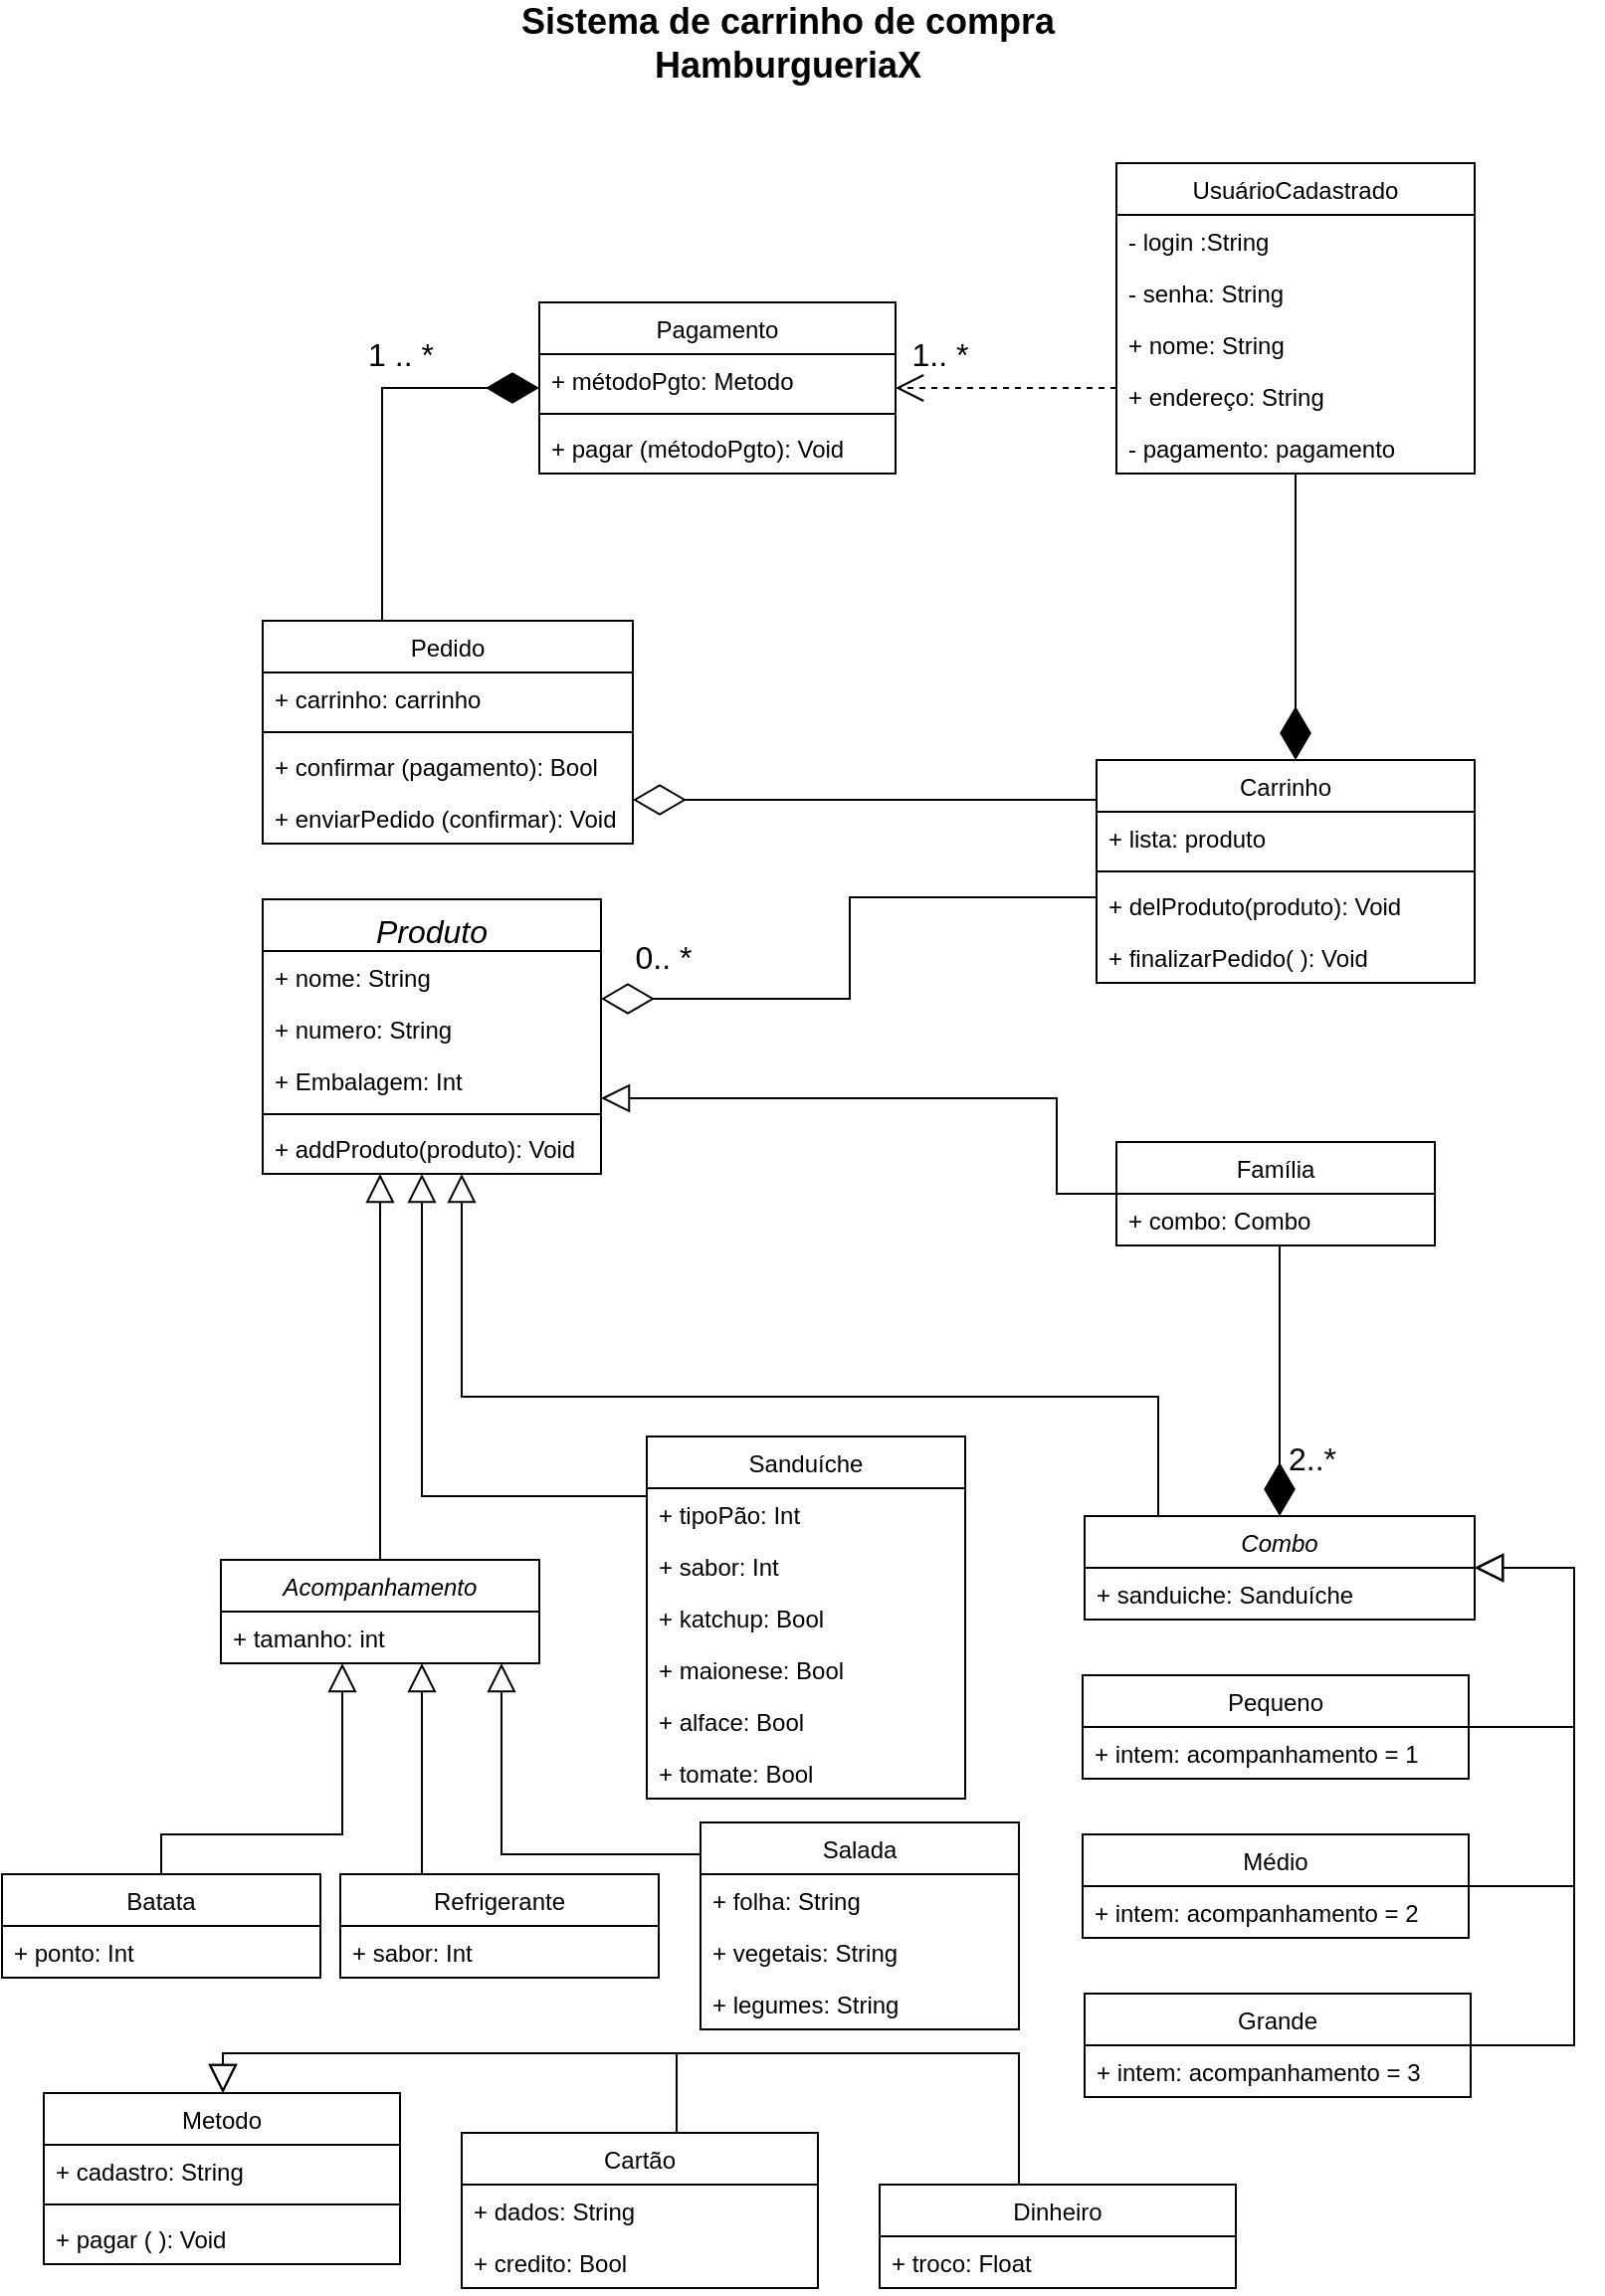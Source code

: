 <mxfile version="13.6.5" type="device"><diagram id="nLhhULatHhAzJmC1mxgQ" name="Page-1"><mxGraphModel dx="868" dy="460" grid="1" gridSize="10" guides="1" tooltips="1" connect="1" arrows="1" fold="1" page="1" pageScale="1" pageWidth="827" pageHeight="1169" math="0" shadow="0"><root><mxCell id="0"/><mxCell id="1" parent="0"/><mxCell id="ExjHoFXaQhUmzS-yTTDM-1" value="&lt;font style=&quot;font-size: 18px&quot;&gt;&lt;b&gt;Sistema de carrinho de compra&lt;br&gt;HamburgueriaX&lt;br&gt;&lt;/b&gt;&lt;/font&gt;" style="text;html=1;strokeColor=none;fillColor=none;align=center;verticalAlign=middle;whiteSpace=wrap;rounded=0;" parent="1" vertex="1"><mxGeometry x="189" y="10" width="450" height="40" as="geometry"/></mxCell><mxCell id="ExjHoFXaQhUmzS-yTTDM-37" value="" style="endArrow=block;endFill=0;endSize=12;html=1;rounded=0;startSize=12;targetPerimeterSpacing=0;jumpStyle=none;jumpSize=11;edgeStyle=orthogonalEdgeStyle;" parent="1" source="ExjHoFXaQhUmzS-yTTDM-22" target="ExjHoFXaQhUmzS-yTTDM-18" edge="1"><mxGeometry width="160" relative="1" as="geometry"><mxPoint x="33" y="1326" as="sourcePoint"/><mxPoint x="193" y="1326" as="targetPoint"/><Array as="points"><mxPoint x="270" y="940"/></Array></mxGeometry></mxCell><mxCell id="ExjHoFXaQhUmzS-yTTDM-38" value="" style="endArrow=block;endFill=0;endSize=12;html=1;rounded=0;startSize=12;targetPerimeterSpacing=0;jumpStyle=none;jumpSize=11;edgeStyle=orthogonalEdgeStyle;" parent="1" source="ExjHoFXaQhUmzS-yTTDM-26" target="ExjHoFXaQhUmzS-yTTDM-18" edge="1"><mxGeometry width="160" relative="1" as="geometry"><mxPoint x="67" y="1296" as="sourcePoint"/><mxPoint x="183" y="1222" as="targetPoint"/><Array as="points"><mxPoint x="99" y="930"/><mxPoint x="190" y="930"/></Array></mxGeometry></mxCell><mxCell id="ExjHoFXaQhUmzS-yTTDM-40" value="" style="endArrow=block;endFill=0;endSize=12;html=1;rounded=0;startSize=12;targetPerimeterSpacing=0;jumpStyle=none;jumpSize=11;edgeStyle=orthogonalEdgeStyle;" parent="1" source="ExjHoFXaQhUmzS-yTTDM-30" target="ExjHoFXaQhUmzS-yTTDM-18" edge="1"><mxGeometry width="160" relative="1" as="geometry"><mxPoint x="13" y="1250" as="sourcePoint"/><mxPoint x="173" y="1176" as="targetPoint"/><Array as="points"><mxPoint x="230" y="900"/><mxPoint x="230" y="900"/></Array></mxGeometry></mxCell><mxCell id="ExjHoFXaQhUmzS-yTTDM-59" value="" style="endArrow=block;endFill=0;endSize=12;html=1;rounded=0;startSize=12;targetPerimeterSpacing=0;jumpStyle=none;jumpSize=11;edgeStyle=orthogonalEdgeStyle;" parent="1" source="ExjHoFXaQhUmzS-yTTDM-42" target="ExjHoFXaQhUmzS-yTTDM-10" edge="1"><mxGeometry width="160" relative="1" as="geometry"><mxPoint x="633" y="875" as="sourcePoint"/><mxPoint x="713" y="812" as="targetPoint"/><Array as="points"><mxPoint x="809" y="876"/><mxPoint x="809" y="796"/></Array></mxGeometry></mxCell><mxCell id="ExjHoFXaQhUmzS-yTTDM-60" value="" style="endArrow=block;endFill=0;endSize=12;html=1;rounded=0;startSize=12;targetPerimeterSpacing=0;jumpStyle=none;jumpSize=11;edgeStyle=orthogonalEdgeStyle;" parent="1" source="ExjHoFXaQhUmzS-yTTDM-46" target="ExjHoFXaQhUmzS-yTTDM-10" edge="1"><mxGeometry width="160" relative="1" as="geometry"><mxPoint x="733" y="955" as="sourcePoint"/><mxPoint x="733" y="673" as="targetPoint"/><Array as="points"><mxPoint x="809" y="956"/><mxPoint x="809" y="796"/></Array></mxGeometry></mxCell><mxCell id="ExjHoFXaQhUmzS-yTTDM-61" value="" style="endArrow=block;endFill=0;endSize=12;html=1;rounded=0;startSize=12;targetPerimeterSpacing=0;jumpStyle=none;jumpSize=11;edgeStyle=orthogonalEdgeStyle;" parent="1" source="ExjHoFXaQhUmzS-yTTDM-50" target="ExjHoFXaQhUmzS-yTTDM-10" edge="1"><mxGeometry width="160" relative="1" as="geometry"><mxPoint x="733" y="1053" as="sourcePoint"/><mxPoint x="733" y="683" as="targetPoint"/><Array as="points"><mxPoint x="809" y="1036"/><mxPoint x="809" y="796"/></Array></mxGeometry></mxCell><mxCell id="ExjHoFXaQhUmzS-yTTDM-74" value="" style="endArrow=block;endFill=0;endSize=12;html=1;rounded=0;edgeStyle=orthogonalEdgeStyle;" parent="1" source="ExjHoFXaQhUmzS-yTTDM-18" target="ExjHoFXaQhUmzS-yTTDM-138" edge="1"><mxGeometry width="160" relative="1" as="geometry"><mxPoint x="182.5" y="974" as="sourcePoint"/><mxPoint x="200" y="585" as="targetPoint"/><Array as="points"><mxPoint x="209" y="650"/><mxPoint x="209" y="650"/></Array></mxGeometry></mxCell><mxCell id="ExjHoFXaQhUmzS-yTTDM-75" value="" style="endArrow=block;endFill=0;endSize=12;html=1;rounded=0;edgeStyle=orthogonalEdgeStyle;" parent="1" source="ExjHoFXaQhUmzS-yTTDM-14" target="ExjHoFXaQhUmzS-yTTDM-138" edge="1"><mxGeometry width="160" relative="1" as="geometry"><mxPoint x="143" y="1136" as="sourcePoint"/><mxPoint x="230" y="585" as="targetPoint"/><Array as="points"><mxPoint x="423" y="760"/><mxPoint x="230" y="760"/></Array></mxGeometry></mxCell><mxCell id="ExjHoFXaQhUmzS-yTTDM-76" value="" style="endArrow=diamondThin;endFill=1;endSize=24;html=1;rounded=0;edgeStyle=orthogonalEdgeStyle;" parent="1" source="ExjHoFXaQhUmzS-yTTDM-54" target="ExjHoFXaQhUmzS-yTTDM-10" edge="1"><mxGeometry width="160" relative="1" as="geometry"><mxPoint x="669" y="1312" as="sourcePoint"/><mxPoint x="569" y="1366" as="targetPoint"/><Array as="points"><mxPoint x="661" y="702"/><mxPoint x="661" y="702"/></Array></mxGeometry></mxCell><mxCell id="ExjHoFXaQhUmzS-yTTDM-77" value="2..*" style="edgeLabel;html=1;align=center;verticalAlign=middle;resizable=0;points=[];fontSize=16;" parent="ExjHoFXaQhUmzS-yTTDM-76" vertex="1" connectable="0"><mxGeometry x="0.95" relative="1" as="geometry"><mxPoint x="16" y="-26" as="offset"/></mxGeometry></mxCell><mxCell id="ExjHoFXaQhUmzS-yTTDM-78" value="" style="endArrow=block;endFill=0;endSize=12;html=1;rounded=0;edgeStyle=orthogonalEdgeStyle;" parent="1" source="ExjHoFXaQhUmzS-yTTDM-10" target="ExjHoFXaQhUmzS-yTTDM-138" edge="1"><mxGeometry width="160" relative="1" as="geometry"><mxPoint x="393" y="944" as="sourcePoint"/><mxPoint x="260" y="585" as="targetPoint"/><Array as="points"><mxPoint x="600" y="710"/><mxPoint x="250" y="710"/></Array></mxGeometry></mxCell><mxCell id="ExjHoFXaQhUmzS-yTTDM-79" value="" style="endArrow=diamondThin;endFill=1;endSize=24;html=1;rounded=0;edgeStyle=orthogonalEdgeStyle;" parent="1" source="ExjHoFXaQhUmzS-yTTDM-2" target="ExjHoFXaQhUmzS-yTTDM-6" edge="1"><mxGeometry width="160" relative="1" as="geometry"><mxPoint x="513" y="482" as="sourcePoint"/><mxPoint x="413" y="482" as="targetPoint"/><Array as="points"><mxPoint x="690" y="190"/></Array></mxGeometry></mxCell><mxCell id="ExjHoFXaQhUmzS-yTTDM-80" value="" style="endArrow=diamondThin;endFill=0;endSize=24;html=1;rounded=0;edgeStyle=orthogonalEdgeStyle;" parent="1" source="ExjHoFXaQhUmzS-yTTDM-6" target="ExjHoFXaQhUmzS-yTTDM-138" edge="1"><mxGeometry width="160" relative="1" as="geometry"><mxPoint x="569" y="482" as="sourcePoint"/><mxPoint x="310" y="500" as="targetPoint"/><Array as="points"><mxPoint x="445" y="459"/><mxPoint x="445" y="510"/></Array></mxGeometry></mxCell><mxCell id="ExjHoFXaQhUmzS-yTTDM-81" value="0.. *" style="edgeLabel;html=1;align=center;verticalAlign=middle;resizable=0;points=[];fontSize=16;" parent="ExjHoFXaQhUmzS-yTTDM-80" vertex="1" connectable="0"><mxGeometry x="0.637" y="3" relative="1" as="geometry"><mxPoint x="-24" y="-24" as="offset"/></mxGeometry></mxCell><mxCell id="ExjHoFXaQhUmzS-yTTDM-90" value="" style="endArrow=none;endFill=0;endSize=24;html=1;rounded=0;edgeStyle=orthogonalEdgeStyle;startArrow=diamondThin;startFill=0;startSize=24;" parent="1" source="ExjHoFXaQhUmzS-yTTDM-82" target="ExjHoFXaQhUmzS-yTTDM-6" edge="1"><mxGeometry width="160" relative="1" as="geometry"><mxPoint x="303" y="472" as="sourcePoint"/><mxPoint x="233" y="472" as="targetPoint"/><Array as="points"><mxPoint x="500" y="410"/><mxPoint x="500" y="410"/></Array></mxGeometry></mxCell><mxCell id="ExjHoFXaQhUmzS-yTTDM-91" value="" style="endArrow=diamondThin;endFill=1;endSize=24;html=1;rounded=0;edgeStyle=orthogonalEdgeStyle;" parent="1" source="ExjHoFXaQhUmzS-yTTDM-82" target="ExjHoFXaQhUmzS-yTTDM-86" edge="1"><mxGeometry width="160" relative="1" as="geometry"><mxPoint x="649" y="415" as="sourcePoint"/><mxPoint x="579" y="415" as="targetPoint"/><Array as="points"><mxPoint x="210" y="203"/></Array></mxGeometry></mxCell><mxCell id="ExjHoFXaQhUmzS-yTTDM-92" value="1 .. *" style="edgeLabel;html=1;align=center;verticalAlign=middle;resizable=0;points=[];fontSize=16;" parent="ExjHoFXaQhUmzS-yTTDM-91" vertex="1" connectable="0"><mxGeometry x="0.565" y="2" relative="1" as="geometry"><mxPoint x="-28" y="-15" as="offset"/></mxGeometry></mxCell><mxCell id="ExjHoFXaQhUmzS-yTTDM-127" value="" style="endArrow=block;endFill=0;endSize=12;html=1;rounded=0;edgeStyle=orthogonalEdgeStyle;" parent="1" source="ExjHoFXaQhUmzS-yTTDM-54" target="ExjHoFXaQhUmzS-yTTDM-138" edge="1"><mxGeometry width="160" relative="1" as="geometry"><mxPoint x="433" y="802" as="sourcePoint"/><mxPoint x="310" y="560" as="targetPoint"/><Array as="points"><mxPoint x="549" y="608"/><mxPoint x="549" y="560"/></Array></mxGeometry></mxCell><mxCell id="ExjHoFXaQhUmzS-yTTDM-2" value="UsuárioCadastrado" style="swimlane;fontStyle=0;align=center;verticalAlign=top;childLayout=stackLayout;horizontal=1;startSize=26;horizontalStack=0;resizeParent=1;resizeParentMax=0;resizeLast=0;collapsible=1;marginBottom=0;" parent="1" vertex="1"><mxGeometry x="579" y="90" width="180" height="156" as="geometry"/></mxCell><mxCell id="ExjHoFXaQhUmzS-yTTDM-3" value="- login :String" style="text;strokeColor=none;fillColor=none;align=left;verticalAlign=top;spacingLeft=4;spacingRight=4;overflow=hidden;rotatable=0;points=[[0,0.5],[1,0.5]];portConstraint=eastwest;" parent="ExjHoFXaQhUmzS-yTTDM-2" vertex="1"><mxGeometry y="26" width="180" height="26" as="geometry"/></mxCell><mxCell id="ExjHoFXaQhUmzS-yTTDM-93" value="- senha: String" style="text;strokeColor=none;fillColor=none;align=left;verticalAlign=top;spacingLeft=4;spacingRight=4;overflow=hidden;rotatable=0;points=[[0,0.5],[1,0.5]];portConstraint=eastwest;" parent="ExjHoFXaQhUmzS-yTTDM-2" vertex="1"><mxGeometry y="52" width="180" height="26" as="geometry"/></mxCell><mxCell id="ExjHoFXaQhUmzS-yTTDM-94" value="+ nome: String" style="text;strokeColor=none;fillColor=none;align=left;verticalAlign=top;spacingLeft=4;spacingRight=4;overflow=hidden;rotatable=0;points=[[0,0.5],[1,0.5]];portConstraint=eastwest;" parent="ExjHoFXaQhUmzS-yTTDM-2" vertex="1"><mxGeometry y="78" width="180" height="26" as="geometry"/></mxCell><mxCell id="ExjHoFXaQhUmzS-yTTDM-95" value="+ endereço: String" style="text;strokeColor=none;fillColor=none;align=left;verticalAlign=top;spacingLeft=4;spacingRight=4;overflow=hidden;rotatable=0;points=[[0,0.5],[1,0.5]];portConstraint=eastwest;" parent="ExjHoFXaQhUmzS-yTTDM-2" vertex="1"><mxGeometry y="104" width="180" height="26" as="geometry"/></mxCell><mxCell id="ExjHoFXaQhUmzS-yTTDM-96" value="- pagamento: pagamento" style="text;strokeColor=none;fillColor=none;align=left;verticalAlign=top;spacingLeft=4;spacingRight=4;overflow=hidden;rotatable=0;points=[[0,0.5],[1,0.5]];portConstraint=eastwest;" parent="ExjHoFXaQhUmzS-yTTDM-2" vertex="1"><mxGeometry y="130" width="180" height="26" as="geometry"/></mxCell><mxCell id="ExjHoFXaQhUmzS-yTTDM-54" value="Família" style="swimlane;fontStyle=0;align=center;verticalAlign=top;childLayout=stackLayout;horizontal=1;startSize=26;horizontalStack=0;resizeParent=1;resizeParentMax=0;resizeLast=0;collapsible=1;marginBottom=0;" parent="1" vertex="1"><mxGeometry x="579" y="582" width="160" height="52" as="geometry"/></mxCell><mxCell id="ExjHoFXaQhUmzS-yTTDM-55" value="+ combo: Combo" style="text;strokeColor=none;fillColor=none;align=left;verticalAlign=top;spacingLeft=4;spacingRight=4;overflow=hidden;rotatable=0;points=[[0,0.5],[1,0.5]];portConstraint=eastwest;" parent="ExjHoFXaQhUmzS-yTTDM-54" vertex="1"><mxGeometry y="26" width="160" height="26" as="geometry"/></mxCell><mxCell id="ExjHoFXaQhUmzS-yTTDM-86" value="Pagamento" style="swimlane;fontStyle=0;align=center;verticalAlign=top;childLayout=stackLayout;horizontal=1;startSize=26;horizontalStack=0;resizeParent=1;resizeParentMax=0;resizeLast=0;collapsible=1;marginBottom=0;" parent="1" vertex="1"><mxGeometry x="289" y="160" width="179" height="86" as="geometry"/></mxCell><mxCell id="ExjHoFXaQhUmzS-yTTDM-87" value="+ métodoPgto: Metodo" style="text;strokeColor=none;fillColor=none;align=left;verticalAlign=top;spacingLeft=4;spacingRight=4;overflow=hidden;rotatable=0;points=[[0,0.5],[1,0.5]];portConstraint=eastwest;" parent="ExjHoFXaQhUmzS-yTTDM-86" vertex="1"><mxGeometry y="26" width="179" height="26" as="geometry"/></mxCell><mxCell id="ExjHoFXaQhUmzS-yTTDM-88" value="" style="line;strokeWidth=1;fillColor=none;align=left;verticalAlign=middle;spacingTop=-1;spacingLeft=3;spacingRight=3;rotatable=0;labelPosition=right;points=[];portConstraint=eastwest;" parent="ExjHoFXaQhUmzS-yTTDM-86" vertex="1"><mxGeometry y="52" width="179" height="8" as="geometry"/></mxCell><mxCell id="ExjHoFXaQhUmzS-yTTDM-89" value="+ pagar (métodoPgto): Void" style="text;strokeColor=none;fillColor=none;align=left;verticalAlign=top;spacingLeft=4;spacingRight=4;overflow=hidden;rotatable=0;points=[[0,0.5],[1,0.5]];portConstraint=eastwest;" parent="ExjHoFXaQhUmzS-yTTDM-86" vertex="1"><mxGeometry y="60" width="179" height="26" as="geometry"/></mxCell><mxCell id="ExjHoFXaQhUmzS-yTTDM-82" value="Pedido" style="swimlane;fontStyle=0;align=center;verticalAlign=top;childLayout=stackLayout;horizontal=1;startSize=26;horizontalStack=0;resizeParent=1;resizeParentMax=0;resizeLast=0;collapsible=1;marginBottom=0;" parent="1" vertex="1"><mxGeometry x="150" y="320" width="186" height="112" as="geometry"/></mxCell><mxCell id="ExjHoFXaQhUmzS-yTTDM-83" value="+ carrinho: carrinho" style="text;strokeColor=none;fillColor=none;align=left;verticalAlign=top;spacingLeft=4;spacingRight=4;overflow=hidden;rotatable=0;points=[[0,0.5],[1,0.5]];portConstraint=eastwest;" parent="ExjHoFXaQhUmzS-yTTDM-82" vertex="1"><mxGeometry y="26" width="186" height="26" as="geometry"/></mxCell><mxCell id="ExjHoFXaQhUmzS-yTTDM-84" value="" style="line;strokeWidth=1;fillColor=none;align=left;verticalAlign=middle;spacingTop=-1;spacingLeft=3;spacingRight=3;rotatable=0;labelPosition=right;points=[];portConstraint=eastwest;" parent="ExjHoFXaQhUmzS-yTTDM-82" vertex="1"><mxGeometry y="52" width="186" height="8" as="geometry"/></mxCell><mxCell id="ExjHoFXaQhUmzS-yTTDM-100" value="+ confirmar (pagamento): Bool" style="text;strokeColor=none;fillColor=none;align=left;verticalAlign=top;spacingLeft=4;spacingRight=4;overflow=hidden;rotatable=0;points=[[0,0.5],[1,0.5]];portConstraint=eastwest;" parent="ExjHoFXaQhUmzS-yTTDM-82" vertex="1"><mxGeometry y="60" width="186" height="26" as="geometry"/></mxCell><mxCell id="ExjHoFXaQhUmzS-yTTDM-85" value="+ enviarPedido (confirmar): Void" style="text;strokeColor=none;fillColor=none;align=left;verticalAlign=top;spacingLeft=4;spacingRight=4;overflow=hidden;rotatable=0;points=[[0,0.5],[1,0.5]];portConstraint=eastwest;" parent="ExjHoFXaQhUmzS-yTTDM-82" vertex="1"><mxGeometry y="86" width="186" height="26" as="geometry"/></mxCell><mxCell id="ExjHoFXaQhUmzS-yTTDM-6" value="Carrinho" style="swimlane;fontStyle=0;align=center;verticalAlign=top;childLayout=stackLayout;horizontal=1;startSize=26;horizontalStack=0;resizeParent=1;resizeParentMax=0;resizeLast=0;collapsible=1;marginBottom=0;" parent="1" vertex="1"><mxGeometry x="569" y="390" width="190" height="112" as="geometry"/></mxCell><mxCell id="ExjHoFXaQhUmzS-yTTDM-7" value="+ lista: produto" style="text;strokeColor=none;fillColor=none;align=left;verticalAlign=top;spacingLeft=4;spacingRight=4;overflow=hidden;rotatable=0;points=[[0,0.5],[1,0.5]];portConstraint=eastwest;" parent="ExjHoFXaQhUmzS-yTTDM-6" vertex="1"><mxGeometry y="26" width="190" height="26" as="geometry"/></mxCell><mxCell id="ExjHoFXaQhUmzS-yTTDM-8" value="" style="line;strokeWidth=1;fillColor=none;align=left;verticalAlign=middle;spacingTop=-1;spacingLeft=3;spacingRight=3;rotatable=0;labelPosition=right;points=[];portConstraint=eastwest;" parent="ExjHoFXaQhUmzS-yTTDM-6" vertex="1"><mxGeometry y="52" width="190" height="8" as="geometry"/></mxCell><mxCell id="ExjHoFXaQhUmzS-yTTDM-9" value="+ delProduto(produto): Void" style="text;strokeColor=none;fillColor=none;align=left;verticalAlign=top;spacingLeft=4;spacingRight=4;overflow=hidden;rotatable=0;points=[[0,0.5],[1,0.5]];portConstraint=eastwest;" parent="ExjHoFXaQhUmzS-yTTDM-6" vertex="1"><mxGeometry y="60" width="190" height="26" as="geometry"/></mxCell><mxCell id="ExjHoFXaQhUmzS-yTTDM-112" value="+ finalizarPedido( ): Void" style="text;strokeColor=none;fillColor=none;align=left;verticalAlign=top;spacingLeft=4;spacingRight=4;overflow=hidden;rotatable=0;points=[[0,0.5],[1,0.5]];portConstraint=eastwest;" parent="ExjHoFXaQhUmzS-yTTDM-6" vertex="1"><mxGeometry y="86" width="190" height="26" as="geometry"/></mxCell><mxCell id="ExjHoFXaQhUmzS-yTTDM-138" value="Produto" style="swimlane;fontStyle=2;align=center;verticalAlign=top;childLayout=stackLayout;horizontal=1;startSize=26;horizontalStack=0;resizeParent=1;resizeParentMax=0;resizeLast=0;collapsible=1;marginBottom=0;fontSize=16;" parent="1" vertex="1"><mxGeometry x="150" y="460" width="170" height="138" as="geometry"/></mxCell><mxCell id="ExjHoFXaQhUmzS-yTTDM-139" value="+ nome: String" style="text;strokeColor=none;fillColor=none;align=left;verticalAlign=top;spacingLeft=4;spacingRight=4;overflow=hidden;rotatable=0;points=[[0,0.5],[1,0.5]];portConstraint=eastwest;" parent="ExjHoFXaQhUmzS-yTTDM-138" vertex="1"><mxGeometry y="26" width="170" height="26" as="geometry"/></mxCell><mxCell id="ExjHoFXaQhUmzS-yTTDM-142" value="+ numero: String" style="text;strokeColor=none;fillColor=none;align=left;verticalAlign=top;spacingLeft=4;spacingRight=4;overflow=hidden;rotatable=0;points=[[0,0.5],[1,0.5]];portConstraint=eastwest;" parent="ExjHoFXaQhUmzS-yTTDM-138" vertex="1"><mxGeometry y="52" width="170" height="26" as="geometry"/></mxCell><mxCell id="ExjHoFXaQhUmzS-yTTDM-143" value="+ Embalagem: Int" style="text;strokeColor=none;fillColor=none;align=left;verticalAlign=top;spacingLeft=4;spacingRight=4;overflow=hidden;rotatable=0;points=[[0,0.5],[1,0.5]];portConstraint=eastwest;" parent="ExjHoFXaQhUmzS-yTTDM-138" vertex="1"><mxGeometry y="78" width="170" height="26" as="geometry"/></mxCell><mxCell id="ExjHoFXaQhUmzS-yTTDM-140" value="" style="line;strokeWidth=1;fillColor=none;align=left;verticalAlign=middle;spacingTop=-1;spacingLeft=3;spacingRight=3;rotatable=0;labelPosition=right;points=[];portConstraint=eastwest;" parent="ExjHoFXaQhUmzS-yTTDM-138" vertex="1"><mxGeometry y="104" width="170" height="8" as="geometry"/></mxCell><mxCell id="ExjHoFXaQhUmzS-yTTDM-141" value="+ addProduto(produto): Void" style="text;strokeColor=none;fillColor=none;align=left;verticalAlign=top;spacingLeft=4;spacingRight=4;overflow=hidden;rotatable=0;points=[[0,0.5],[1,0.5]];portConstraint=eastwest;" parent="ExjHoFXaQhUmzS-yTTDM-138" vertex="1"><mxGeometry y="112" width="170" height="26" as="geometry"/></mxCell><mxCell id="ExjHoFXaQhUmzS-yTTDM-18" value="Acompanhamento" style="swimlane;fontStyle=2;align=center;verticalAlign=top;childLayout=stackLayout;horizontal=1;startSize=26;horizontalStack=0;resizeParent=1;resizeParentMax=0;resizeLast=0;collapsible=1;marginBottom=0;" parent="1" vertex="1"><mxGeometry x="129" y="792" width="160" height="52" as="geometry"/></mxCell><mxCell id="ExjHoFXaQhUmzS-yTTDM-19" value="+ tamanho: int" style="text;strokeColor=none;fillColor=none;align=left;verticalAlign=top;spacingLeft=4;spacingRight=4;overflow=hidden;rotatable=0;points=[[0,0.5],[1,0.5]];portConstraint=eastwest;" parent="ExjHoFXaQhUmzS-yTTDM-18" vertex="1"><mxGeometry y="26" width="160" height="26" as="geometry"/></mxCell><mxCell id="ExjHoFXaQhUmzS-yTTDM-136" value="" style="endArrow=open;dashed=1;endFill=0;endSize=12;html=1;fontSize=16;edgeStyle=orthogonalEdgeStyle;rounded=0;" parent="1" source="ExjHoFXaQhUmzS-yTTDM-2" target="ExjHoFXaQhUmzS-yTTDM-86" edge="1"><mxGeometry width="160" relative="1" as="geometry"><mxPoint x="310" y="290" as="sourcePoint"/><mxPoint x="470" y="290" as="targetPoint"/><Array as="points"><mxPoint x="550" y="203"/><mxPoint x="550" y="203"/></Array></mxGeometry></mxCell><mxCell id="ExjHoFXaQhUmzS-yTTDM-137" value="1.. *" style="edgeLabel;html=1;align=center;verticalAlign=middle;resizable=0;points=[];fontSize=16;" parent="ExjHoFXaQhUmzS-yTTDM-136" vertex="1" connectable="0"><mxGeometry x="0.748" y="-2" relative="1" as="geometry"><mxPoint x="8" y="-15" as="offset"/></mxGeometry></mxCell><mxCell id="ExjHoFXaQhUmzS-yTTDM-14" value="Sanduíche" style="swimlane;fontStyle=0;align=center;verticalAlign=top;childLayout=stackLayout;horizontal=1;startSize=26;horizontalStack=0;resizeParent=1;resizeParentMax=0;resizeLast=0;collapsible=1;marginBottom=0;" parent="1" vertex="1"><mxGeometry x="343" y="730" width="160" height="182" as="geometry"/></mxCell><mxCell id="ExjHoFXaQhUmzS-yTTDM-145" value="+ tipoPão: Int" style="text;strokeColor=none;fillColor=none;align=left;verticalAlign=top;spacingLeft=4;spacingRight=4;overflow=hidden;rotatable=0;points=[[0,0.5],[1,0.5]];portConstraint=eastwest;" parent="ExjHoFXaQhUmzS-yTTDM-14" vertex="1"><mxGeometry y="26" width="160" height="26" as="geometry"/></mxCell><mxCell id="ExjHoFXaQhUmzS-yTTDM-15" value="+ sabor: Int" style="text;strokeColor=none;fillColor=none;align=left;verticalAlign=top;spacingLeft=4;spacingRight=4;overflow=hidden;rotatable=0;points=[[0,0.5],[1,0.5]];portConstraint=eastwest;" parent="ExjHoFXaQhUmzS-yTTDM-14" vertex="1"><mxGeometry y="52" width="160" height="26" as="geometry"/></mxCell><mxCell id="ExjHoFXaQhUmzS-yTTDM-146" value="+ katchup: Bool" style="text;strokeColor=none;fillColor=none;align=left;verticalAlign=top;spacingLeft=4;spacingRight=4;overflow=hidden;rotatable=0;points=[[0,0.5],[1,0.5]];portConstraint=eastwest;" parent="ExjHoFXaQhUmzS-yTTDM-14" vertex="1"><mxGeometry y="78" width="160" height="26" as="geometry"/></mxCell><mxCell id="ExjHoFXaQhUmzS-yTTDM-147" value="+ maionese: Bool" style="text;strokeColor=none;fillColor=none;align=left;verticalAlign=top;spacingLeft=4;spacingRight=4;overflow=hidden;rotatable=0;points=[[0,0.5],[1,0.5]];portConstraint=eastwest;" parent="ExjHoFXaQhUmzS-yTTDM-14" vertex="1"><mxGeometry y="104" width="160" height="26" as="geometry"/></mxCell><mxCell id="ExjHoFXaQhUmzS-yTTDM-148" value="+ alface: Bool" style="text;strokeColor=none;fillColor=none;align=left;verticalAlign=top;spacingLeft=4;spacingRight=4;overflow=hidden;rotatable=0;points=[[0,0.5],[1,0.5]];portConstraint=eastwest;" parent="ExjHoFXaQhUmzS-yTTDM-14" vertex="1"><mxGeometry y="130" width="160" height="26" as="geometry"/></mxCell><mxCell id="ExjHoFXaQhUmzS-yTTDM-149" value="+ tomate: Bool" style="text;strokeColor=none;fillColor=none;align=left;verticalAlign=top;spacingLeft=4;spacingRight=4;overflow=hidden;rotatable=0;points=[[0,0.5],[1,0.5]];portConstraint=eastwest;" parent="ExjHoFXaQhUmzS-yTTDM-14" vertex="1"><mxGeometry y="156" width="160" height="26" as="geometry"/></mxCell><mxCell id="ExjHoFXaQhUmzS-yTTDM-10" value="Combo" style="swimlane;fontStyle=2;align=center;verticalAlign=top;childLayout=stackLayout;horizontal=1;startSize=26;horizontalStack=0;resizeParent=1;resizeParentMax=0;resizeLast=0;collapsible=1;marginBottom=0;" parent="1" vertex="1"><mxGeometry x="563" y="770" width="196" height="52" as="geometry"/></mxCell><mxCell id="ExjHoFXaQhUmzS-yTTDM-123" value="+ sanduiche: Sanduíche" style="text;strokeColor=none;fillColor=none;align=left;verticalAlign=top;spacingLeft=4;spacingRight=4;overflow=hidden;rotatable=0;points=[[0,0.5],[1,0.5]];portConstraint=eastwest;" parent="ExjHoFXaQhUmzS-yTTDM-10" vertex="1"><mxGeometry y="26" width="196" height="26" as="geometry"/></mxCell><mxCell id="ExjHoFXaQhUmzS-yTTDM-42" value="Pequeno" style="swimlane;fontStyle=0;align=center;verticalAlign=top;childLayout=stackLayout;horizontal=1;startSize=26;horizontalStack=0;resizeParent=1;resizeParentMax=0;resizeLast=0;collapsible=1;marginBottom=0;" parent="1" vertex="1"><mxGeometry x="562" y="850" width="194" height="52" as="geometry"/></mxCell><mxCell id="ExjHoFXaQhUmzS-yTTDM-120" value="+ intem: acompanhamento = 1" style="text;strokeColor=none;fillColor=none;align=left;verticalAlign=top;spacingLeft=4;spacingRight=4;overflow=hidden;rotatable=0;points=[[0,0.5],[1,0.5]];portConstraint=eastwest;" parent="ExjHoFXaQhUmzS-yTTDM-42" vertex="1"><mxGeometry y="26" width="194" height="26" as="geometry"/></mxCell><mxCell id="ExjHoFXaQhUmzS-yTTDM-46" value="Médio" style="swimlane;fontStyle=0;align=center;verticalAlign=top;childLayout=stackLayout;horizontal=1;startSize=26;horizontalStack=0;resizeParent=1;resizeParentMax=0;resizeLast=0;collapsible=1;marginBottom=0;" parent="1" vertex="1"><mxGeometry x="562" y="930" width="194" height="52" as="geometry"/></mxCell><mxCell id="ExjHoFXaQhUmzS-yTTDM-124" value="+ intem: acompanhamento = 2" style="text;strokeColor=none;fillColor=none;align=left;verticalAlign=top;spacingLeft=4;spacingRight=4;overflow=hidden;rotatable=0;points=[[0,0.5],[1,0.5]];portConstraint=eastwest;" parent="ExjHoFXaQhUmzS-yTTDM-46" vertex="1"><mxGeometry y="26" width="194" height="26" as="geometry"/></mxCell><mxCell id="ExjHoFXaQhUmzS-yTTDM-50" value="Grande" style="swimlane;fontStyle=0;align=center;verticalAlign=top;childLayout=stackLayout;horizontal=1;startSize=26;horizontalStack=0;resizeParent=1;resizeParentMax=0;resizeLast=0;collapsible=1;marginBottom=0;" parent="1" vertex="1"><mxGeometry x="563" y="1010" width="194" height="52" as="geometry"/></mxCell><mxCell id="ExjHoFXaQhUmzS-yTTDM-125" value="+ intem: acompanhamento = 3" style="text;strokeColor=none;fillColor=none;align=left;verticalAlign=top;spacingLeft=4;spacingRight=4;overflow=hidden;rotatable=0;points=[[0,0.5],[1,0.5]];portConstraint=eastwest;" parent="ExjHoFXaQhUmzS-yTTDM-50" vertex="1"><mxGeometry y="26" width="194" height="26" as="geometry"/></mxCell><mxCell id="ExjHoFXaQhUmzS-yTTDM-26" value="Batata" style="swimlane;fontStyle=0;align=center;verticalAlign=top;childLayout=stackLayout;horizontal=1;startSize=26;horizontalStack=0;resizeParent=1;resizeParentMax=0;resizeLast=0;collapsible=1;marginBottom=0;" parent="1" vertex="1"><mxGeometry x="19" y="950" width="160" height="52" as="geometry"><mxRectangle x="290" y="734" width="70" height="26" as="alternateBounds"/></mxGeometry></mxCell><mxCell id="ExjHoFXaQhUmzS-yTTDM-27" value="+ ponto: Int" style="text;strokeColor=none;fillColor=none;align=left;verticalAlign=top;spacingLeft=4;spacingRight=4;overflow=hidden;rotatable=0;points=[[0,0.5],[1,0.5]];portConstraint=eastwest;" parent="ExjHoFXaQhUmzS-yTTDM-26" vertex="1"><mxGeometry y="26" width="160" height="26" as="geometry"/></mxCell><mxCell id="58AV-edDFRI3nd3DSPrk-8" value="Metodo" style="swimlane;fontStyle=0;align=center;verticalAlign=top;childLayout=stackLayout;horizontal=1;startSize=26;horizontalStack=0;resizeParent=1;resizeParentMax=0;resizeLast=0;collapsible=1;marginBottom=0;" vertex="1" parent="1"><mxGeometry x="40" y="1060" width="179" height="86" as="geometry"/></mxCell><mxCell id="58AV-edDFRI3nd3DSPrk-9" value="+ cadastro: String" style="text;strokeColor=none;fillColor=none;align=left;verticalAlign=top;spacingLeft=4;spacingRight=4;overflow=hidden;rotatable=0;points=[[0,0.5],[1,0.5]];portConstraint=eastwest;" vertex="1" parent="58AV-edDFRI3nd3DSPrk-8"><mxGeometry y="26" width="179" height="26" as="geometry"/></mxCell><mxCell id="58AV-edDFRI3nd3DSPrk-10" value="" style="line;strokeWidth=1;fillColor=none;align=left;verticalAlign=middle;spacingTop=-1;spacingLeft=3;spacingRight=3;rotatable=0;labelPosition=right;points=[];portConstraint=eastwest;" vertex="1" parent="58AV-edDFRI3nd3DSPrk-8"><mxGeometry y="52" width="179" height="8" as="geometry"/></mxCell><mxCell id="58AV-edDFRI3nd3DSPrk-11" value="+ pagar ( ): Void" style="text;strokeColor=none;fillColor=none;align=left;verticalAlign=top;spacingLeft=4;spacingRight=4;overflow=hidden;rotatable=0;points=[[0,0.5],[1,0.5]];portConstraint=eastwest;" vertex="1" parent="58AV-edDFRI3nd3DSPrk-8"><mxGeometry y="60" width="179" height="26" as="geometry"/></mxCell><mxCell id="58AV-edDFRI3nd3DSPrk-12" value="Cartão" style="swimlane;fontStyle=0;align=center;verticalAlign=top;childLayout=stackLayout;horizontal=1;startSize=26;horizontalStack=0;resizeParent=1;resizeParentMax=0;resizeLast=0;collapsible=1;marginBottom=0;" vertex="1" parent="1"><mxGeometry x="250" y="1080" width="179" height="78" as="geometry"/></mxCell><mxCell id="58AV-edDFRI3nd3DSPrk-13" value="+ dados: String" style="text;strokeColor=none;fillColor=none;align=left;verticalAlign=top;spacingLeft=4;spacingRight=4;overflow=hidden;rotatable=0;points=[[0,0.5],[1,0.5]];portConstraint=eastwest;" vertex="1" parent="58AV-edDFRI3nd3DSPrk-12"><mxGeometry y="26" width="179" height="26" as="geometry"/></mxCell><mxCell id="58AV-edDFRI3nd3DSPrk-16" value="+ credito: Bool" style="text;strokeColor=none;fillColor=none;align=left;verticalAlign=top;spacingLeft=4;spacingRight=4;overflow=hidden;rotatable=0;points=[[0,0.5],[1,0.5]];portConstraint=eastwest;" vertex="1" parent="58AV-edDFRI3nd3DSPrk-12"><mxGeometry y="52" width="179" height="26" as="geometry"/></mxCell><mxCell id="58AV-edDFRI3nd3DSPrk-20" value="Dinheiro" style="swimlane;fontStyle=0;align=center;verticalAlign=top;childLayout=stackLayout;horizontal=1;startSize=26;horizontalStack=0;resizeParent=1;resizeParentMax=0;resizeLast=0;collapsible=1;marginBottom=0;" vertex="1" parent="1"><mxGeometry x="460" y="1106" width="179" height="52" as="geometry"/></mxCell><mxCell id="58AV-edDFRI3nd3DSPrk-21" value="+ troco: Float" style="text;strokeColor=none;fillColor=none;align=left;verticalAlign=top;spacingLeft=4;spacingRight=4;overflow=hidden;rotatable=0;points=[[0,0.5],[1,0.5]];portConstraint=eastwest;" vertex="1" parent="58AV-edDFRI3nd3DSPrk-20"><mxGeometry y="26" width="179" height="26" as="geometry"/></mxCell><mxCell id="58AV-edDFRI3nd3DSPrk-24" value="" style="endArrow=block;endFill=0;endSize=12;html=1;rounded=0;startSize=12;targetPerimeterSpacing=0;jumpStyle=none;jumpSize=11;edgeStyle=orthogonalEdgeStyle;" edge="1" parent="1" source="58AV-edDFRI3nd3DSPrk-12" target="58AV-edDFRI3nd3DSPrk-8"><mxGeometry width="160" relative="1" as="geometry"><mxPoint x="358" y="1236" as="sourcePoint"/><mxPoint x="439" y="1130" as="targetPoint"/><Array as="points"><mxPoint x="358" y="1040"/><mxPoint x="130" y="1040"/></Array></mxGeometry></mxCell><mxCell id="58AV-edDFRI3nd3DSPrk-25" value="" style="endArrow=block;endFill=0;endSize=12;html=1;rounded=0;startSize=12;targetPerimeterSpacing=0;jumpStyle=none;jumpSize=11;edgeStyle=orthogonalEdgeStyle;" edge="1" parent="1" source="58AV-edDFRI3nd3DSPrk-20" target="58AV-edDFRI3nd3DSPrk-8"><mxGeometry width="160" relative="1" as="geometry"><mxPoint x="368" y="1090" as="sourcePoint"/><mxPoint x="140" y="1070" as="targetPoint"/><Array as="points"><mxPoint x="530" y="1040"/><mxPoint x="130" y="1040"/></Array></mxGeometry></mxCell><mxCell id="ExjHoFXaQhUmzS-yTTDM-30" value="Refrigerante" style="swimlane;fontStyle=0;align=center;verticalAlign=top;childLayout=stackLayout;horizontal=1;startSize=26;horizontalStack=0;resizeParent=1;resizeParentMax=0;resizeLast=0;collapsible=1;marginBottom=0;" parent="1" vertex="1"><mxGeometry x="189" y="950" width="160" height="52" as="geometry"/></mxCell><mxCell id="ExjHoFXaQhUmzS-yTTDM-31" value="+ sabor: Int" style="text;strokeColor=none;fillColor=none;align=left;verticalAlign=top;spacingLeft=4;spacingRight=4;overflow=hidden;rotatable=0;points=[[0,0.5],[1,0.5]];portConstraint=eastwest;" parent="ExjHoFXaQhUmzS-yTTDM-30" vertex="1"><mxGeometry y="26" width="160" height="26" as="geometry"/></mxCell><mxCell id="ExjHoFXaQhUmzS-yTTDM-22" value="Salada" style="swimlane;fontStyle=0;align=center;verticalAlign=top;childLayout=stackLayout;horizontal=1;startSize=26;horizontalStack=0;resizeParent=1;resizeParentMax=0;resizeLast=0;collapsible=1;marginBottom=0;" parent="1" vertex="1"><mxGeometry x="370" y="924" width="160" height="104" as="geometry"/></mxCell><mxCell id="ExjHoFXaQhUmzS-yTTDM-23" value="+ folha: String" style="text;strokeColor=none;fillColor=none;align=left;verticalAlign=top;spacingLeft=4;spacingRight=4;overflow=hidden;rotatable=0;points=[[0,0.5],[1,0.5]];portConstraint=eastwest;" parent="ExjHoFXaQhUmzS-yTTDM-22" vertex="1"><mxGeometry y="26" width="160" height="26" as="geometry"/></mxCell><mxCell id="ExjHoFXaQhUmzS-yTTDM-130" value="+ vegetais: String" style="text;strokeColor=none;fillColor=none;align=left;verticalAlign=top;spacingLeft=4;spacingRight=4;overflow=hidden;rotatable=0;points=[[0,0.5],[1,0.5]];portConstraint=eastwest;" parent="ExjHoFXaQhUmzS-yTTDM-22" vertex="1"><mxGeometry y="52" width="160" height="26" as="geometry"/></mxCell><mxCell id="58AV-edDFRI3nd3DSPrk-26" value="+ legumes: String" style="text;strokeColor=none;fillColor=none;align=left;verticalAlign=top;spacingLeft=4;spacingRight=4;overflow=hidden;rotatable=0;points=[[0,0.5],[1,0.5]];portConstraint=eastwest;" vertex="1" parent="ExjHoFXaQhUmzS-yTTDM-22"><mxGeometry y="78" width="160" height="26" as="geometry"/></mxCell></root></mxGraphModel></diagram></mxfile>